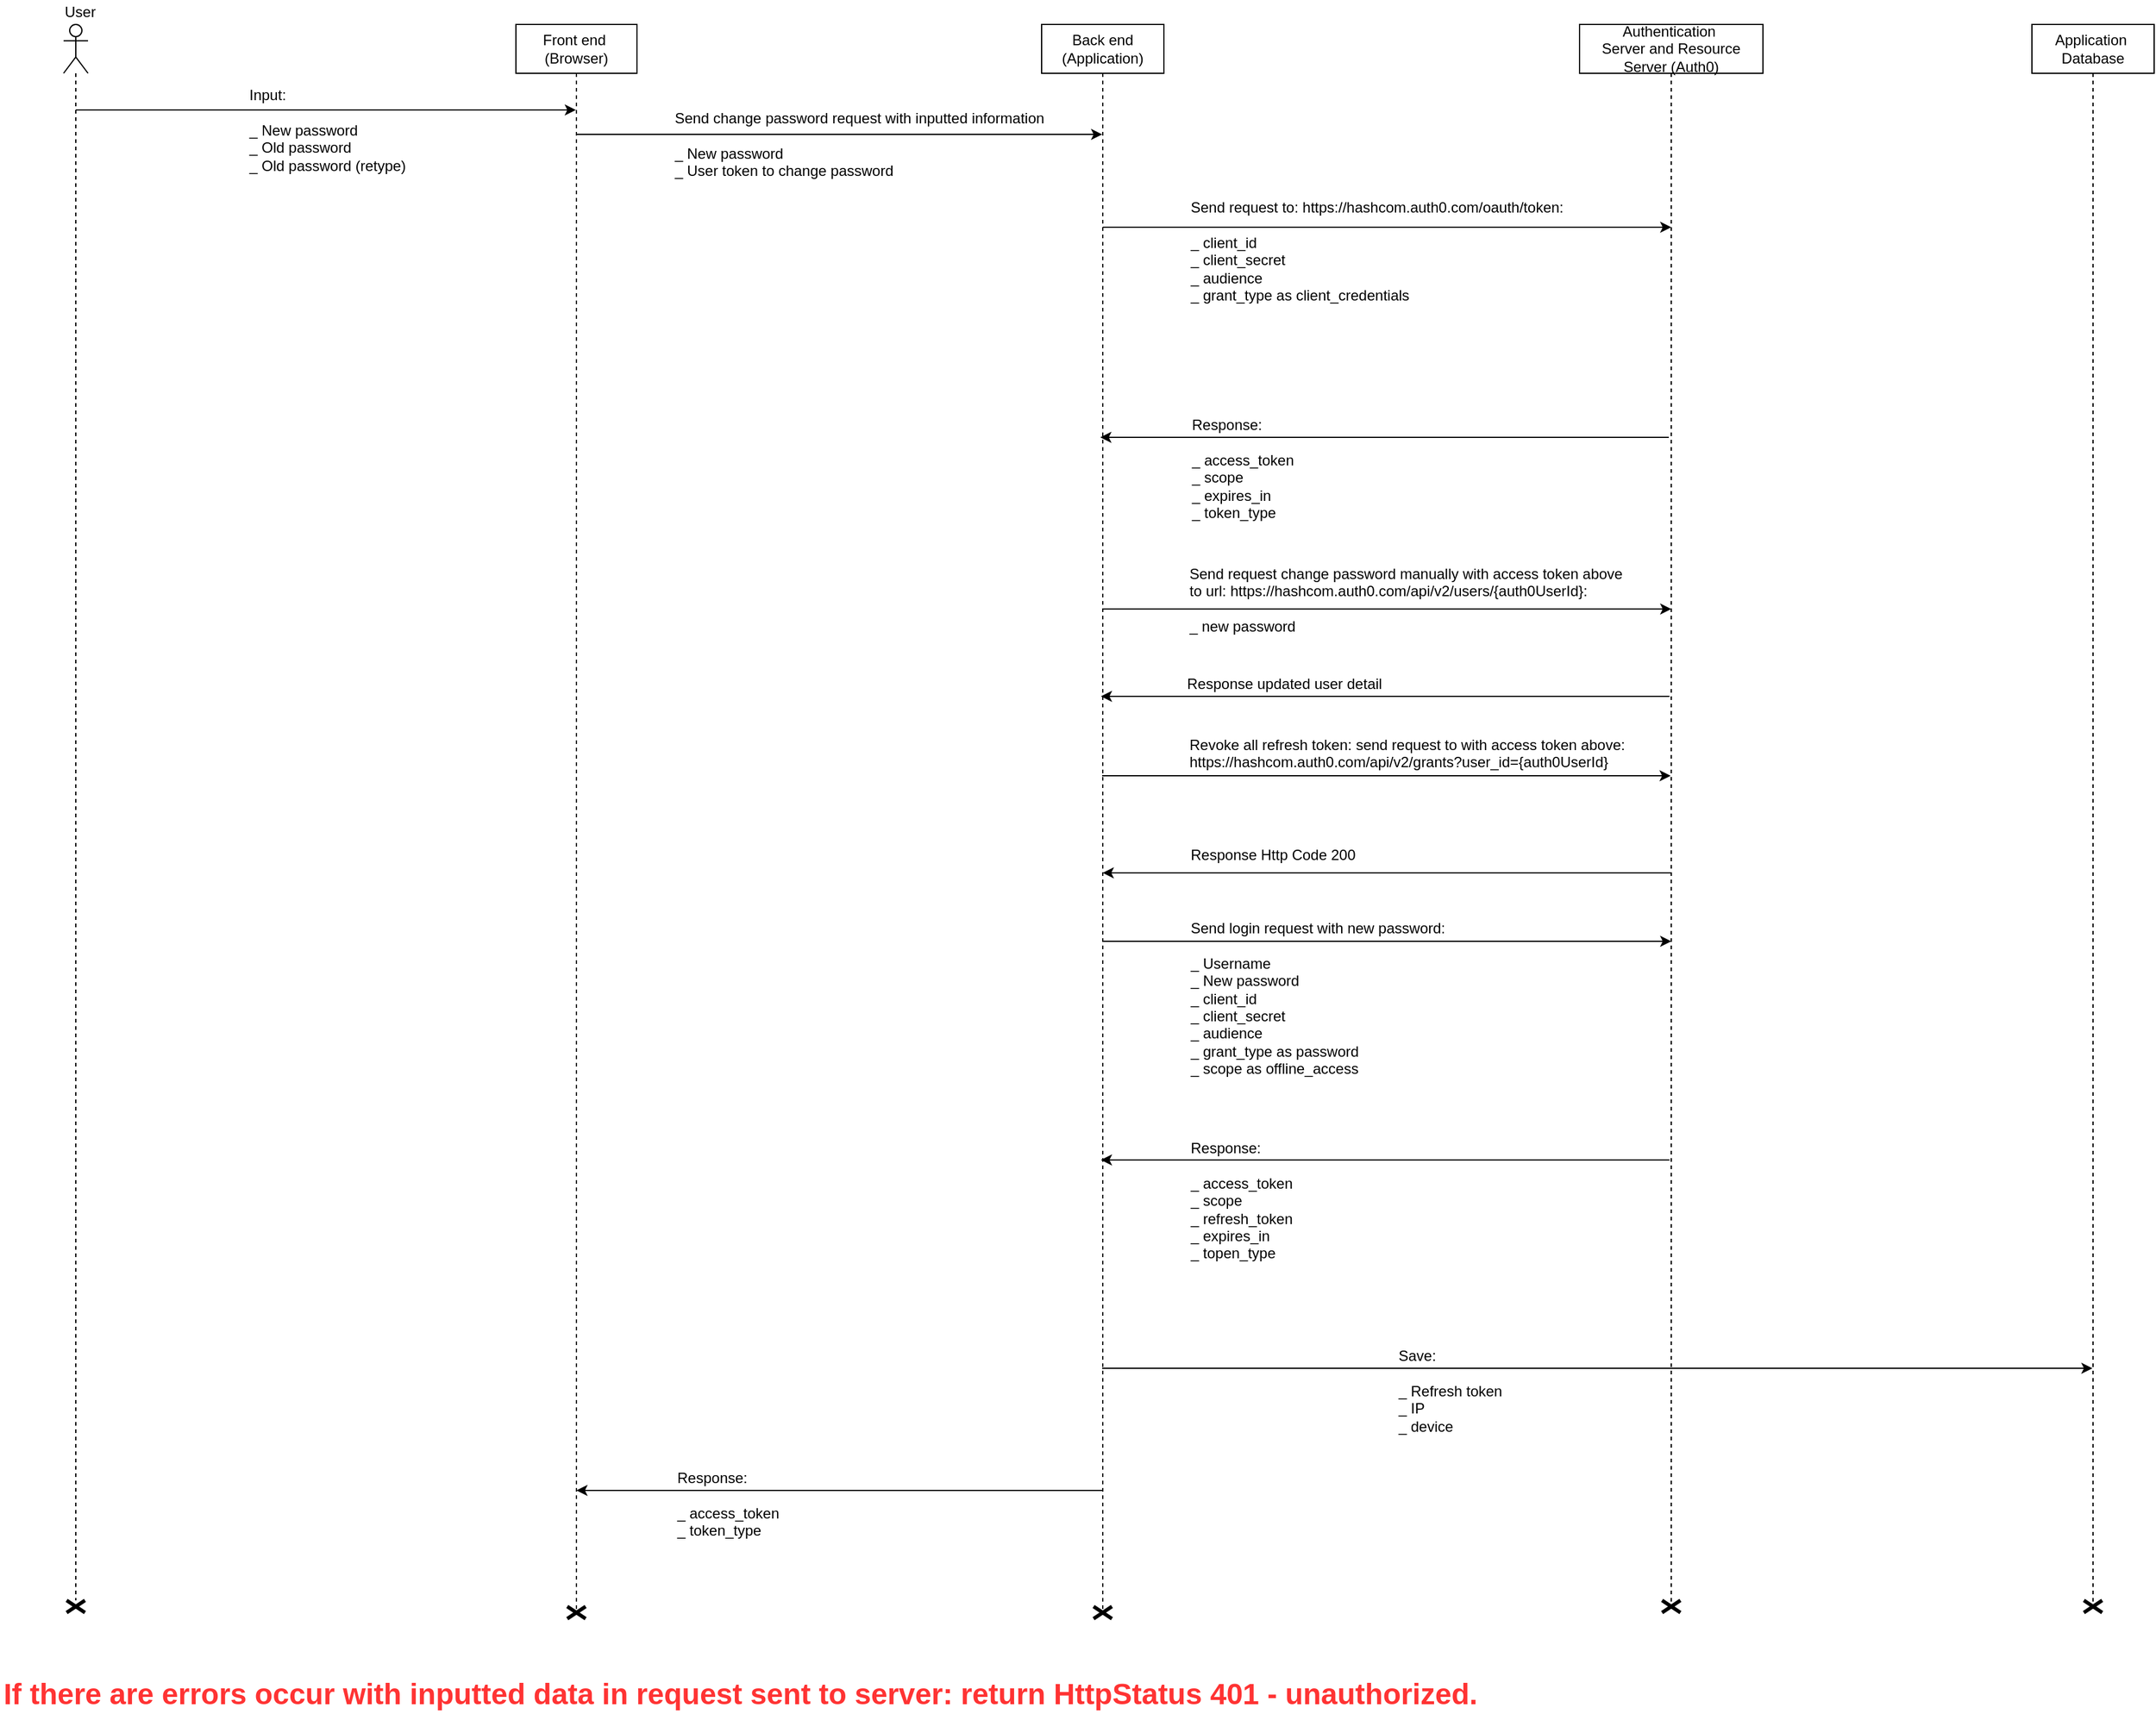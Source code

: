 <mxfile version="10.7.5" type="github"><diagram id="U5BOv9MktrhKUFazpU6f" name="Page-1"><mxGraphModel dx="1632" dy="787" grid="1" gridSize="10" guides="1" tooltips="1" connect="1" arrows="1" fold="1" page="1" pageScale="1" pageWidth="2339" pageHeight="3300" math="0" shadow="0"><root><mxCell id="0"/><mxCell id="1" parent="0"/><mxCell id="fdWZ5QuloVVGur6bjviQ-1" style="edgeStyle=orthogonalEdgeStyle;rounded=0;orthogonalLoop=1;jettySize=auto;html=1;" parent="1" source="fdWZ5QuloVVGur6bjviQ-2" target="fdWZ5QuloVVGur6bjviQ-10" edge="1"><mxGeometry relative="1" as="geometry"><Array as="points"><mxPoint x="790" y="130"/><mxPoint x="790" y="130"/></Array></mxGeometry></mxCell><mxCell id="fdWZ5QuloVVGur6bjviQ-2" value="Front end&amp;nbsp;&lt;br&gt;(Browser)&lt;br&gt;" style="shape=umlLifeline;perimeter=lifelinePerimeter;whiteSpace=wrap;html=1;container=1;collapsible=0;recursiveResize=0;outlineConnect=0;" parent="1" vertex="1"><mxGeometry x="520" y="40" width="99" height="1300" as="geometry"/></mxCell><mxCell id="fdWZ5QuloVVGur6bjviQ-5" value="Authentication&amp;nbsp;&lt;br&gt;Server and Resource Server (Auth0)&lt;br&gt;" style="shape=umlLifeline;perimeter=lifelinePerimeter;whiteSpace=wrap;html=1;container=1;collapsible=0;recursiveResize=0;outlineConnect=0;" parent="1" vertex="1"><mxGeometry x="1390" y="40" width="150" height="1300" as="geometry"/></mxCell><mxCell id="fdWZ5QuloVVGur6bjviQ-6" style="edgeStyle=orthogonalEdgeStyle;rounded=0;orthogonalLoop=1;jettySize=auto;html=1;" parent="1" source="fdWZ5QuloVVGur6bjviQ-14" target="fdWZ5QuloVVGur6bjviQ-2" edge="1"><mxGeometry relative="1" as="geometry"><mxPoint x="169.324" y="110.118" as="sourcePoint"/><Array as="points"><mxPoint x="440" y="110"/><mxPoint x="440" y="110"/></Array></mxGeometry></mxCell><mxCell id="fdWZ5QuloVVGur6bjviQ-8" style="edgeStyle=orthogonalEdgeStyle;rounded=0;orthogonalLoop=1;jettySize=auto;html=1;" parent="1" edge="1"><mxGeometry relative="1" as="geometry"><Array as="points"><mxPoint x="920.5" y="1240"/><mxPoint x="920.5" y="1240"/></Array><mxPoint x="1000" y="1240" as="sourcePoint"/><mxPoint x="569.5" y="1240" as="targetPoint"/></mxGeometry></mxCell><mxCell id="fdWZ5QuloVVGur6bjviQ-10" value="Back end&lt;br&gt;(Application)&lt;br&gt;" style="shape=umlLifeline;perimeter=lifelinePerimeter;whiteSpace=wrap;html=1;container=1;collapsible=0;recursiveResize=0;outlineConnect=0;" parent="1" vertex="1"><mxGeometry x="950" y="40" width="100" height="1300" as="geometry"/></mxCell><mxCell id="fdWZ5QuloVVGur6bjviQ-11" value="Input:&amp;nbsp;&lt;br&gt;&lt;br&gt;_ New password&lt;br&gt;_ Old password&lt;br&gt;_ Old password (retype)&lt;br&gt;&lt;br&gt;" style="text;html=1;resizable=0;points=[];autosize=1;align=left;verticalAlign=top;spacingTop=-4;" parent="1" vertex="1"><mxGeometry x="300" y="88" width="140" height="90" as="geometry"/></mxCell><mxCell id="fdWZ5QuloVVGur6bjviQ-12" value="Send change password request with inputted information&lt;br&gt;&lt;br&gt;_ New password&lt;br&gt;_ User token to change password&amp;nbsp;&lt;br&gt;" style="text;html=1;resizable=0;points=[];autosize=1;align=left;verticalAlign=top;spacingTop=-4;" parent="1" vertex="1"><mxGeometry x="648" y="107" width="320" height="60" as="geometry"/></mxCell><mxCell id="fdWZ5QuloVVGur6bjviQ-13" value="Response Http Code 200&lt;br&gt;&lt;br&gt;" style="text;html=1;resizable=0;points=[];autosize=1;align=left;verticalAlign=top;spacingTop=-4;" parent="1" vertex="1"><mxGeometry x="1069.5" y="710" width="150" height="30" as="geometry"/></mxCell><mxCell id="fdWZ5QuloVVGur6bjviQ-14" value="" style="shape=umlLifeline;participant=umlActor;perimeter=lifelinePerimeter;whiteSpace=wrap;html=1;container=1;collapsible=0;recursiveResize=0;verticalAlign=top;spacingTop=36;labelBackgroundColor=#ffffff;outlineConnect=0;" parent="1" vertex="1"><mxGeometry x="150" y="40" width="20" height="1290" as="geometry"/></mxCell><mxCell id="fdWZ5QuloVVGur6bjviQ-15" value="User&amp;nbsp;&lt;br&gt;" style="text;html=1;resizable=0;points=[];autosize=1;align=left;verticalAlign=top;spacingTop=-4;" parent="1" vertex="1"><mxGeometry x="149" y="20" width="40" height="20" as="geometry"/></mxCell><mxCell id="fdWZ5QuloVVGur6bjviQ-20" value="Application&amp;nbsp;&lt;br&gt;Database&lt;br&gt;" style="shape=umlLifeline;perimeter=lifelinePerimeter;whiteSpace=wrap;html=1;container=1;collapsible=0;recursiveResize=0;outlineConnect=0;" parent="1" vertex="1"><mxGeometry x="1760" y="40" width="100" height="1300" as="geometry"/></mxCell><mxCell id="fdWZ5QuloVVGur6bjviQ-23" value="&lt;font style=&quot;font-size: 24px&quot; color=&quot;#ff3333&quot;&gt;If there are errors occur with inputted data in request sent to server: return HttpStatus 401 - unauthorized.&lt;/font&gt;&lt;br&gt;" style="text;html=1;resizable=0;points=[];autosize=1;align=left;verticalAlign=top;spacingTop=-4;fontStyle=1" parent="1" vertex="1"><mxGeometry x="98.5" y="1390" width="1130" height="20" as="geometry"/></mxCell><mxCell id="fdWZ5QuloVVGur6bjviQ-27" style="edgeStyle=orthogonalEdgeStyle;rounded=0;orthogonalLoop=1;jettySize=auto;html=1;" parent="1" edge="1"><mxGeometry relative="1" as="geometry"><Array as="points"><mxPoint x="1218.5" y="378"/><mxPoint x="1218.5" y="378"/></Array><mxPoint x="1463" y="378" as="sourcePoint"/><mxPoint x="998" y="378" as="targetPoint"/></mxGeometry></mxCell><mxCell id="fdWZ5QuloVVGur6bjviQ-28" style="edgeStyle=orthogonalEdgeStyle;rounded=0;orthogonalLoop=1;jettySize=auto;html=1;" parent="1" edge="1"><mxGeometry relative="1" as="geometry"><Array as="points"><mxPoint x="1230.5" y="206"/><mxPoint x="1230.5" y="206"/></Array><mxPoint x="1000" y="206" as="sourcePoint"/><mxPoint x="1465" y="206" as="targetPoint"/></mxGeometry></mxCell><mxCell id="fdWZ5QuloVVGur6bjviQ-29" value="Send request to:&amp;nbsp;&lt;span&gt;https://hashcom.auth0.com/oauth/token:&lt;br&gt;&lt;br&gt;_&amp;nbsp;&lt;/span&gt;&lt;span&gt;client_id&lt;/span&gt;&lt;span&gt;&lt;br&gt;&lt;/span&gt;&lt;span&gt;_ client_secret&lt;br&gt;_ audience&lt;br&gt;_ grant_type as&amp;nbsp;&lt;/span&gt;&lt;span&gt;client_credentials&lt;/span&gt;&lt;br&gt;" style="text;html=1;resizable=0;points=[];autosize=1;align=left;verticalAlign=top;spacingTop=-4;" parent="1" vertex="1"><mxGeometry x="1069.5" y="180" width="320" height="90" as="geometry"/></mxCell><mxCell id="fdWZ5QuloVVGur6bjviQ-30" value="Response:&lt;br&gt;&lt;br&gt;_ access_token&lt;br&gt;_ scope&lt;br&gt;_ expires_in&lt;br&gt;_ token_type&lt;br&gt;" style="text;html=1;resizable=0;points=[];autosize=1;align=left;verticalAlign=top;spacingTop=-4;" parent="1" vertex="1"><mxGeometry x="1070.5" y="358" width="100" height="90" as="geometry"/></mxCell><mxCell id="fdWZ5QuloVVGur6bjviQ-31" style="edgeStyle=orthogonalEdgeStyle;rounded=0;orthogonalLoop=1;jettySize=auto;html=1;" parent="1" edge="1"><mxGeometry relative="1" as="geometry"><Array as="points"><mxPoint x="1230.5" y="518.5"/><mxPoint x="1230.5" y="518.5"/></Array><mxPoint x="1000" y="518.5" as="sourcePoint"/><mxPoint x="1465" y="518.5" as="targetPoint"/></mxGeometry></mxCell><mxCell id="fdWZ5QuloVVGur6bjviQ-32" value="Send request change password manually with access token above&lt;br&gt;to url:&amp;nbsp;https://hashcom.auth0.com/api/v2/users/{auth0UserId}:&lt;br&gt;&lt;br&gt;_ new password&lt;br&gt;" style="text;html=1;resizable=0;points=[];autosize=1;align=left;verticalAlign=top;spacingTop=-4;" parent="1" vertex="1"><mxGeometry x="1068.5" y="480" width="370" height="60" as="geometry"/></mxCell><mxCell id="fdWZ5QuloVVGur6bjviQ-33" style="edgeStyle=orthogonalEdgeStyle;rounded=0;orthogonalLoop=1;jettySize=auto;html=1;" parent="1" edge="1"><mxGeometry relative="1" as="geometry"><Array as="points"><mxPoint x="1219" y="590"/><mxPoint x="1219" y="590"/></Array><mxPoint x="1463.5" y="590" as="sourcePoint"/><mxPoint x="998.5" y="590" as="targetPoint"/></mxGeometry></mxCell><mxCell id="fdWZ5QuloVVGur6bjviQ-34" value="Response updated user detail" style="text;html=1;resizable=0;points=[];autosize=1;align=left;verticalAlign=top;spacingTop=-4;" parent="1" vertex="1"><mxGeometry x="1067" y="570" width="170" height="20" as="geometry"/></mxCell><mxCell id="fdWZ5QuloVVGur6bjviQ-35" style="edgeStyle=orthogonalEdgeStyle;rounded=0;orthogonalLoop=1;jettySize=auto;html=1;" parent="1" edge="1"><mxGeometry relative="1" as="geometry"><Array as="points"><mxPoint x="1230" y="655"/><mxPoint x="1230" y="655"/></Array><mxPoint x="999.5" y="655" as="sourcePoint"/><mxPoint x="1464.5" y="655" as="targetPoint"/></mxGeometry></mxCell><mxCell id="fdWZ5QuloVVGur6bjviQ-36" style="edgeStyle=orthogonalEdgeStyle;rounded=0;orthogonalLoop=1;jettySize=auto;html=1;" parent="1" edge="1"><mxGeometry relative="1" as="geometry"><Array as="points"><mxPoint x="1220.5" y="734.5"/><mxPoint x="1220.5" y="734.5"/></Array><mxPoint x="1465" y="734.5" as="sourcePoint"/><mxPoint x="1000" y="734.5" as="targetPoint"/></mxGeometry></mxCell><mxCell id="fdWZ5QuloVVGur6bjviQ-37" value="Revoke all refresh token: send request to with access token above:&lt;br&gt;&lt;span&gt;https://hashcom.auth0.com/api/v2/grants?user_id={auth0UserId}&lt;/span&gt;&lt;br&gt;" style="text;html=1;resizable=0;points=[];autosize=1;align=left;verticalAlign=top;spacingTop=-4;" parent="1" vertex="1"><mxGeometry x="1068.5" y="620" width="370" height="30" as="geometry"/></mxCell><mxCell id="XaO6pJbfds_yYDEHxtjm-2" style="edgeStyle=orthogonalEdgeStyle;rounded=0;orthogonalLoop=1;jettySize=auto;html=1;" edge="1" parent="1"><mxGeometry relative="1" as="geometry"><Array as="points"><mxPoint x="1230.5" y="790"/><mxPoint x="1230.5" y="790"/></Array><mxPoint x="1000" y="790.5" as="sourcePoint"/><mxPoint x="1465" y="790.5" as="targetPoint"/></mxGeometry></mxCell><mxCell id="XaO6pJbfds_yYDEHxtjm-3" value="Send login request with new password:&lt;br&gt;&lt;br&gt;_ Username&lt;br&gt;_ New password&lt;br&gt;_&amp;nbsp;client_id&lt;br&gt;_ client_secret&lt;br&gt;_ audience&lt;br&gt;_ grant_type as password&lt;br&gt;_ scope as&amp;nbsp;offline_access&lt;br&gt;&lt;br&gt;" style="text;html=1;resizable=0;points=[];autosize=1;align=left;verticalAlign=top;spacingTop=-4;" vertex="1" parent="1"><mxGeometry x="1069.5" y="770" width="220" height="140" as="geometry"/></mxCell><mxCell id="XaO6pJbfds_yYDEHxtjm-4" style="edgeStyle=orthogonalEdgeStyle;rounded=0;orthogonalLoop=1;jettySize=auto;html=1;" edge="1" parent="1"><mxGeometry relative="1" as="geometry"><Array as="points"><mxPoint x="1218.5" y="969.5"/><mxPoint x="1218.5" y="969.5"/></Array><mxPoint x="1463.5" y="969.5" as="sourcePoint"/><mxPoint x="998.5" y="969.5" as="targetPoint"/></mxGeometry></mxCell><mxCell id="fdWZ5QuloVVGur6bjviQ-40" value="" style="shape=umlDestroy;whiteSpace=wrap;html=1;strokeWidth=3;" parent="1" vertex="1"><mxGeometry x="562" y="1335" width="15" height="10" as="geometry"/></mxCell><mxCell id="fdWZ5QuloVVGur6bjviQ-39" value="" style="shape=umlDestroy;whiteSpace=wrap;html=1;strokeWidth=3;" parent="1" vertex="1"><mxGeometry x="992.5" y="1335" width="15" height="10" as="geometry"/></mxCell><mxCell id="fdWZ5QuloVVGur6bjviQ-41" value="" style="shape=umlDestroy;whiteSpace=wrap;html=1;strokeWidth=3;" parent="1" vertex="1"><mxGeometry x="152.5" y="1330" width="15" height="10" as="geometry"/></mxCell><mxCell id="fdWZ5QuloVVGur6bjviQ-38" value="" style="shape=umlDestroy;whiteSpace=wrap;html=1;strokeWidth=3;" parent="1" vertex="1"><mxGeometry x="1457.5" y="1330" width="15" height="10" as="geometry"/></mxCell><mxCell id="fdWZ5QuloVVGur6bjviQ-42" value="" style="shape=umlDestroy;whiteSpace=wrap;html=1;strokeWidth=3;" parent="1" vertex="1"><mxGeometry x="1802.5" y="1330" width="15" height="10" as="geometry"/></mxCell><mxCell id="XaO6pJbfds_yYDEHxtjm-9" value="Response:&lt;br&gt;&lt;br&gt;_ access_token&lt;br&gt;_ scope&lt;br&gt;_ refresh_token&lt;br&gt;_ expires_in&lt;br&gt;_ topen_type&lt;br&gt;" style="text;html=1;resizable=0;points=[];autosize=1;align=left;verticalAlign=top;spacingTop=-4;" vertex="1" parent="1"><mxGeometry x="1070" y="950" width="100" height="100" as="geometry"/></mxCell><mxCell id="XaO6pJbfds_yYDEHxtjm-10" value="Response:&lt;br&gt;&lt;br&gt;_ access_token&lt;br&gt;_ token_type&lt;br&gt;" style="text;html=1;resizable=0;points=[];autosize=1;align=left;verticalAlign=top;spacingTop=-4;" vertex="1" parent="1"><mxGeometry x="650" y="1220" width="100" height="60" as="geometry"/></mxCell><mxCell id="XaO6pJbfds_yYDEHxtjm-11" style="edgeStyle=orthogonalEdgeStyle;rounded=0;orthogonalLoop=1;jettySize=auto;html=1;" edge="1" parent="1"><mxGeometry relative="1" as="geometry"><mxPoint x="1809.5" y="1140" as="targetPoint"/><Array as="points"><mxPoint x="1160" y="1140"/><mxPoint x="1160" y="1140"/></Array><mxPoint x="999.5" y="1140" as="sourcePoint"/></mxGeometry></mxCell><mxCell id="XaO6pJbfds_yYDEHxtjm-12" value="Save:&lt;br&gt;&lt;br&gt;_ Refresh token&amp;nbsp;&lt;br&gt;_ IP&lt;br&gt;_ device&lt;br&gt;" style="text;html=1;resizable=0;points=[];autosize=1;align=left;verticalAlign=top;spacingTop=-4;" vertex="1" parent="1"><mxGeometry x="1239.5" y="1120" width="100" height="70" as="geometry"/></mxCell></root></mxGraphModel></diagram></mxfile>